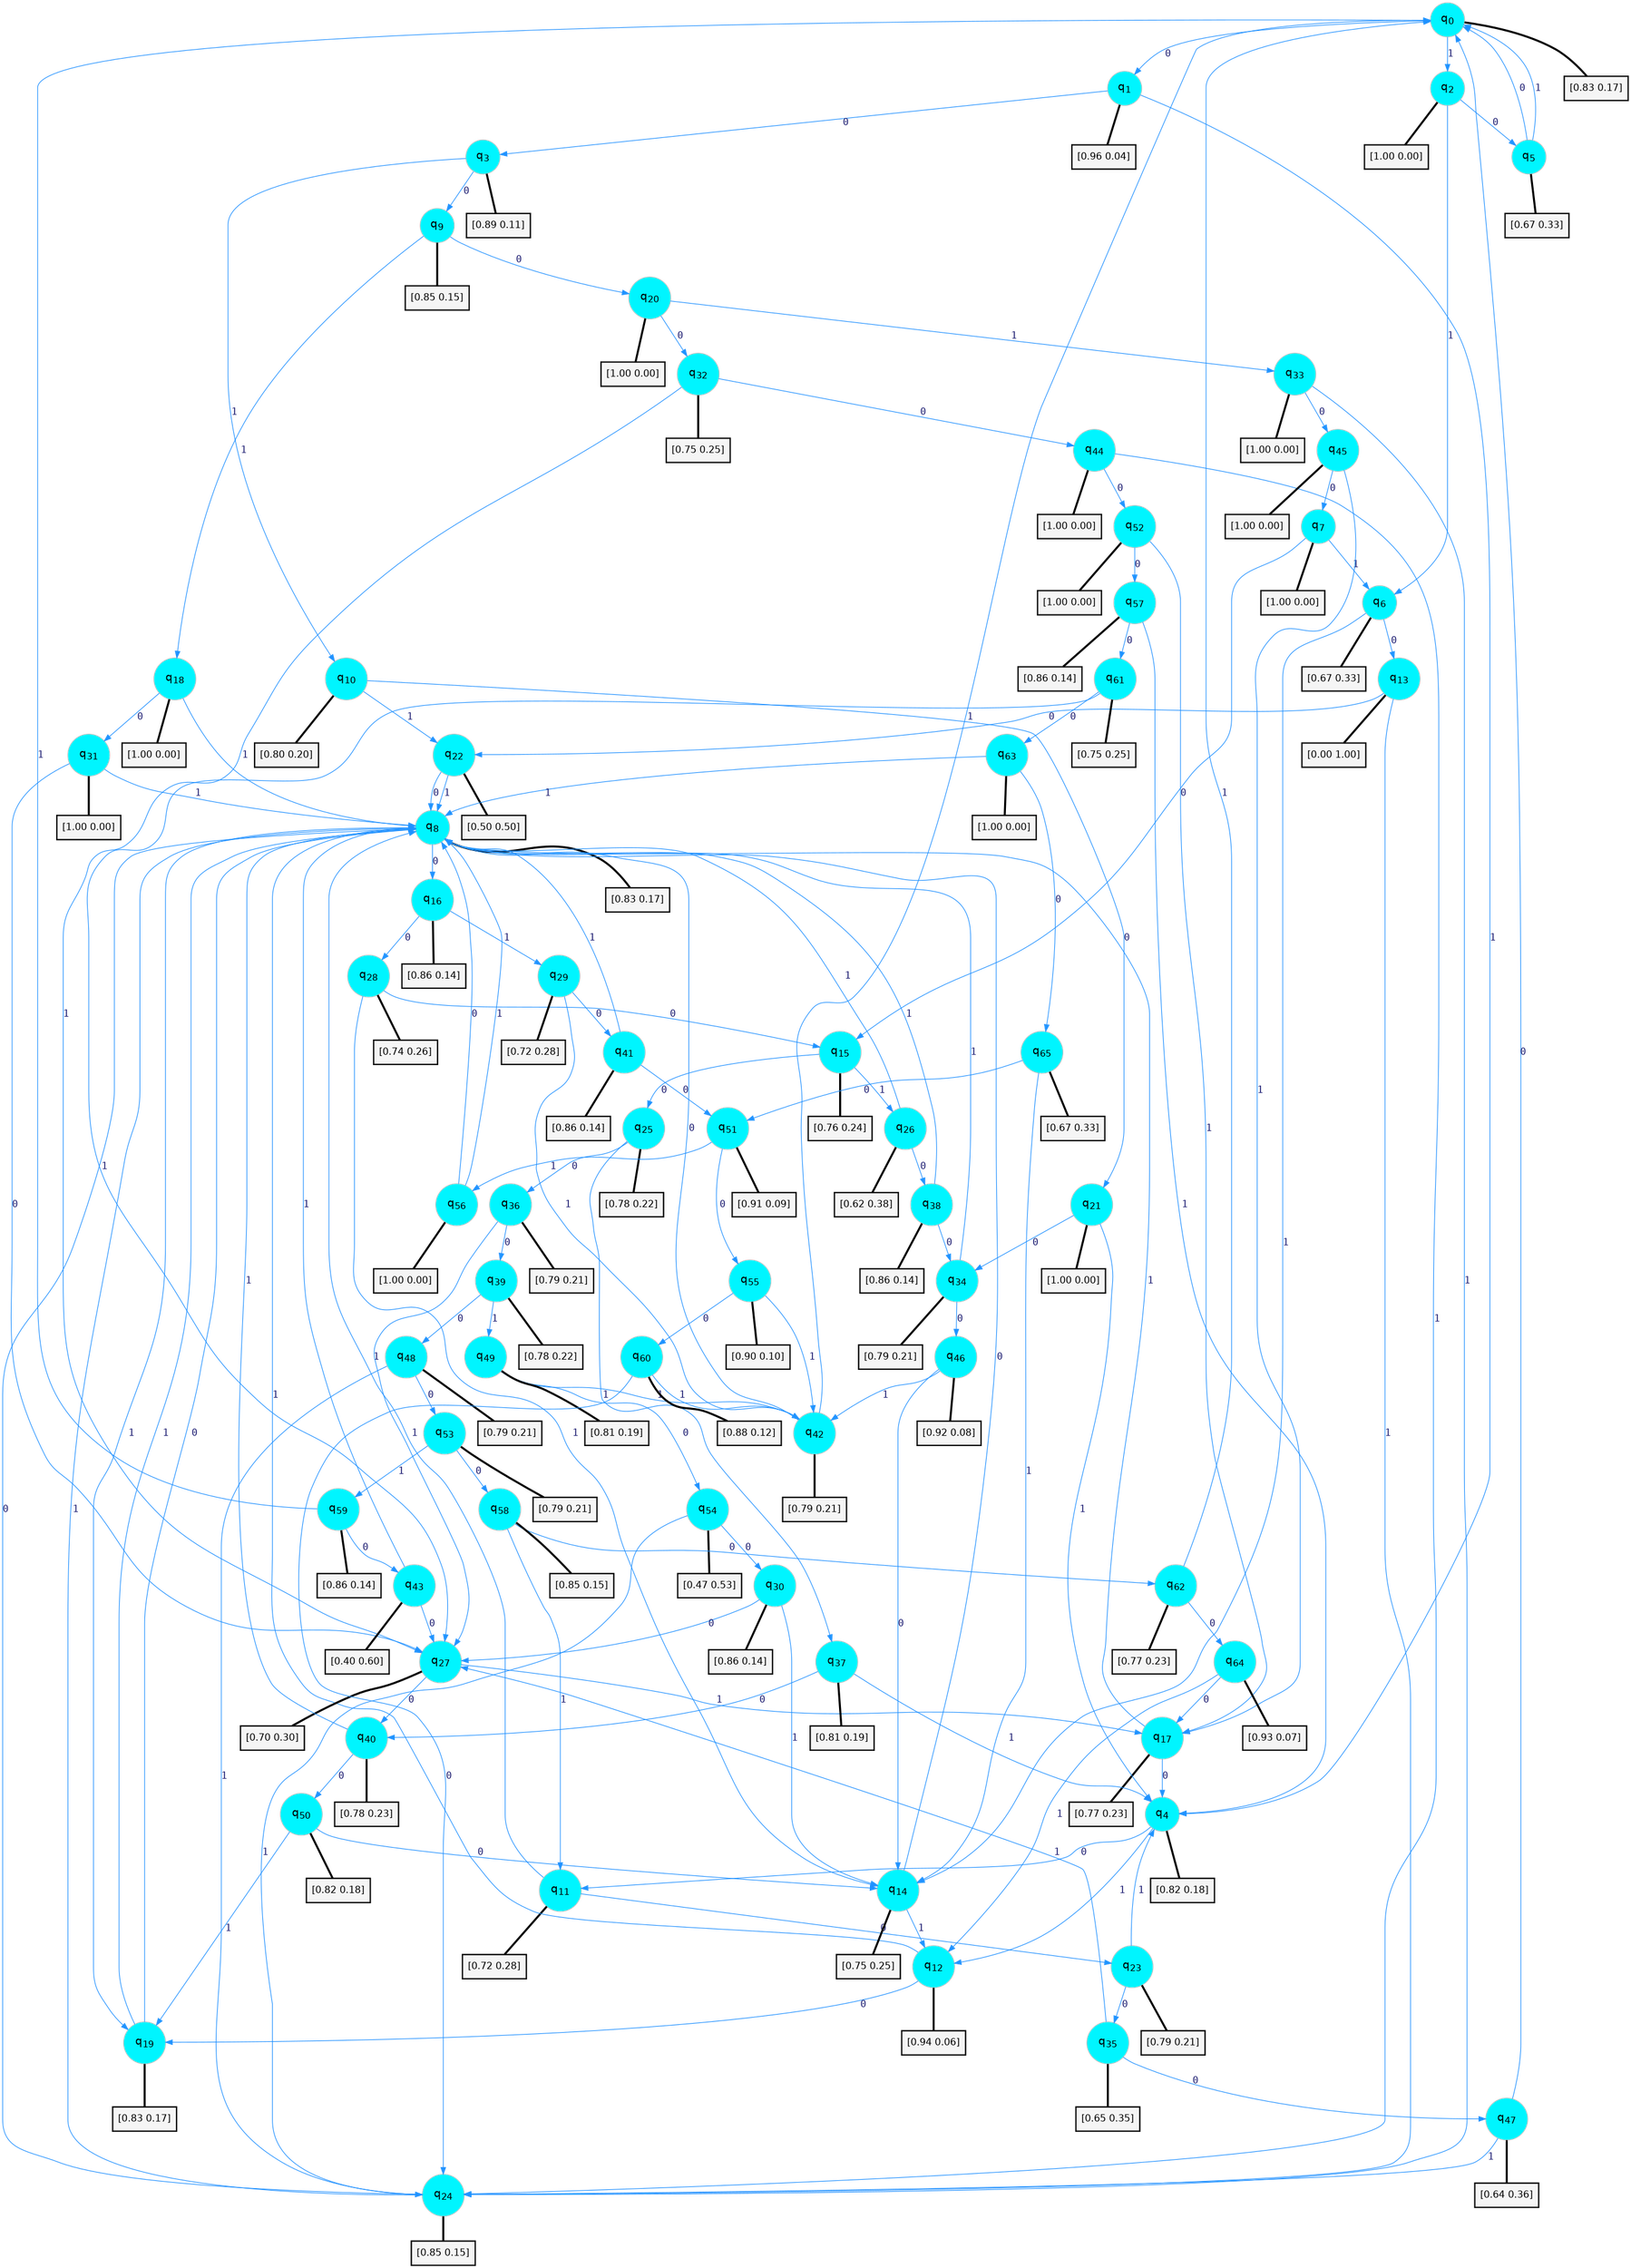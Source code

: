 digraph G {
graph [
bgcolor=transparent, dpi=300, rankdir=TD, size="40,25"];
node [
color=gray, fillcolor=turquoise1, fontcolor=black, fontname=Helvetica, fontsize=16, fontweight=bold, shape=circle, style=filled];
edge [
arrowsize=1, color=dodgerblue1, fontcolor=midnightblue, fontname=courier, fontweight=bold, penwidth=1, style=solid, weight=20];
0[label=<q<SUB>0</SUB>>];
1[label=<q<SUB>1</SUB>>];
2[label=<q<SUB>2</SUB>>];
3[label=<q<SUB>3</SUB>>];
4[label=<q<SUB>4</SUB>>];
5[label=<q<SUB>5</SUB>>];
6[label=<q<SUB>6</SUB>>];
7[label=<q<SUB>7</SUB>>];
8[label=<q<SUB>8</SUB>>];
9[label=<q<SUB>9</SUB>>];
10[label=<q<SUB>10</SUB>>];
11[label=<q<SUB>11</SUB>>];
12[label=<q<SUB>12</SUB>>];
13[label=<q<SUB>13</SUB>>];
14[label=<q<SUB>14</SUB>>];
15[label=<q<SUB>15</SUB>>];
16[label=<q<SUB>16</SUB>>];
17[label=<q<SUB>17</SUB>>];
18[label=<q<SUB>18</SUB>>];
19[label=<q<SUB>19</SUB>>];
20[label=<q<SUB>20</SUB>>];
21[label=<q<SUB>21</SUB>>];
22[label=<q<SUB>22</SUB>>];
23[label=<q<SUB>23</SUB>>];
24[label=<q<SUB>24</SUB>>];
25[label=<q<SUB>25</SUB>>];
26[label=<q<SUB>26</SUB>>];
27[label=<q<SUB>27</SUB>>];
28[label=<q<SUB>28</SUB>>];
29[label=<q<SUB>29</SUB>>];
30[label=<q<SUB>30</SUB>>];
31[label=<q<SUB>31</SUB>>];
32[label=<q<SUB>32</SUB>>];
33[label=<q<SUB>33</SUB>>];
34[label=<q<SUB>34</SUB>>];
35[label=<q<SUB>35</SUB>>];
36[label=<q<SUB>36</SUB>>];
37[label=<q<SUB>37</SUB>>];
38[label=<q<SUB>38</SUB>>];
39[label=<q<SUB>39</SUB>>];
40[label=<q<SUB>40</SUB>>];
41[label=<q<SUB>41</SUB>>];
42[label=<q<SUB>42</SUB>>];
43[label=<q<SUB>43</SUB>>];
44[label=<q<SUB>44</SUB>>];
45[label=<q<SUB>45</SUB>>];
46[label=<q<SUB>46</SUB>>];
47[label=<q<SUB>47</SUB>>];
48[label=<q<SUB>48</SUB>>];
49[label=<q<SUB>49</SUB>>];
50[label=<q<SUB>50</SUB>>];
51[label=<q<SUB>51</SUB>>];
52[label=<q<SUB>52</SUB>>];
53[label=<q<SUB>53</SUB>>];
54[label=<q<SUB>54</SUB>>];
55[label=<q<SUB>55</SUB>>];
56[label=<q<SUB>56</SUB>>];
57[label=<q<SUB>57</SUB>>];
58[label=<q<SUB>58</SUB>>];
59[label=<q<SUB>59</SUB>>];
60[label=<q<SUB>60</SUB>>];
61[label=<q<SUB>61</SUB>>];
62[label=<q<SUB>62</SUB>>];
63[label=<q<SUB>63</SUB>>];
64[label=<q<SUB>64</SUB>>];
65[label=<q<SUB>65</SUB>>];
66[label="[0.83 0.17]", shape=box,fontcolor=black, fontname=Helvetica, fontsize=14, penwidth=2, fillcolor=whitesmoke,color=black];
67[label="[0.96 0.04]", shape=box,fontcolor=black, fontname=Helvetica, fontsize=14, penwidth=2, fillcolor=whitesmoke,color=black];
68[label="[1.00 0.00]", shape=box,fontcolor=black, fontname=Helvetica, fontsize=14, penwidth=2, fillcolor=whitesmoke,color=black];
69[label="[0.89 0.11]", shape=box,fontcolor=black, fontname=Helvetica, fontsize=14, penwidth=2, fillcolor=whitesmoke,color=black];
70[label="[0.82 0.18]", shape=box,fontcolor=black, fontname=Helvetica, fontsize=14, penwidth=2, fillcolor=whitesmoke,color=black];
71[label="[0.67 0.33]", shape=box,fontcolor=black, fontname=Helvetica, fontsize=14, penwidth=2, fillcolor=whitesmoke,color=black];
72[label="[0.67 0.33]", shape=box,fontcolor=black, fontname=Helvetica, fontsize=14, penwidth=2, fillcolor=whitesmoke,color=black];
73[label="[1.00 0.00]", shape=box,fontcolor=black, fontname=Helvetica, fontsize=14, penwidth=2, fillcolor=whitesmoke,color=black];
74[label="[0.83 0.17]", shape=box,fontcolor=black, fontname=Helvetica, fontsize=14, penwidth=2, fillcolor=whitesmoke,color=black];
75[label="[0.85 0.15]", shape=box,fontcolor=black, fontname=Helvetica, fontsize=14, penwidth=2, fillcolor=whitesmoke,color=black];
76[label="[0.80 0.20]", shape=box,fontcolor=black, fontname=Helvetica, fontsize=14, penwidth=2, fillcolor=whitesmoke,color=black];
77[label="[0.72 0.28]", shape=box,fontcolor=black, fontname=Helvetica, fontsize=14, penwidth=2, fillcolor=whitesmoke,color=black];
78[label="[0.94 0.06]", shape=box,fontcolor=black, fontname=Helvetica, fontsize=14, penwidth=2, fillcolor=whitesmoke,color=black];
79[label="[0.00 1.00]", shape=box,fontcolor=black, fontname=Helvetica, fontsize=14, penwidth=2, fillcolor=whitesmoke,color=black];
80[label="[0.75 0.25]", shape=box,fontcolor=black, fontname=Helvetica, fontsize=14, penwidth=2, fillcolor=whitesmoke,color=black];
81[label="[0.76 0.24]", shape=box,fontcolor=black, fontname=Helvetica, fontsize=14, penwidth=2, fillcolor=whitesmoke,color=black];
82[label="[0.86 0.14]", shape=box,fontcolor=black, fontname=Helvetica, fontsize=14, penwidth=2, fillcolor=whitesmoke,color=black];
83[label="[0.77 0.23]", shape=box,fontcolor=black, fontname=Helvetica, fontsize=14, penwidth=2, fillcolor=whitesmoke,color=black];
84[label="[1.00 0.00]", shape=box,fontcolor=black, fontname=Helvetica, fontsize=14, penwidth=2, fillcolor=whitesmoke,color=black];
85[label="[0.83 0.17]", shape=box,fontcolor=black, fontname=Helvetica, fontsize=14, penwidth=2, fillcolor=whitesmoke,color=black];
86[label="[1.00 0.00]", shape=box,fontcolor=black, fontname=Helvetica, fontsize=14, penwidth=2, fillcolor=whitesmoke,color=black];
87[label="[1.00 0.00]", shape=box,fontcolor=black, fontname=Helvetica, fontsize=14, penwidth=2, fillcolor=whitesmoke,color=black];
88[label="[0.50 0.50]", shape=box,fontcolor=black, fontname=Helvetica, fontsize=14, penwidth=2, fillcolor=whitesmoke,color=black];
89[label="[0.79 0.21]", shape=box,fontcolor=black, fontname=Helvetica, fontsize=14, penwidth=2, fillcolor=whitesmoke,color=black];
90[label="[0.85 0.15]", shape=box,fontcolor=black, fontname=Helvetica, fontsize=14, penwidth=2, fillcolor=whitesmoke,color=black];
91[label="[0.78 0.22]", shape=box,fontcolor=black, fontname=Helvetica, fontsize=14, penwidth=2, fillcolor=whitesmoke,color=black];
92[label="[0.62 0.38]", shape=box,fontcolor=black, fontname=Helvetica, fontsize=14, penwidth=2, fillcolor=whitesmoke,color=black];
93[label="[0.70 0.30]", shape=box,fontcolor=black, fontname=Helvetica, fontsize=14, penwidth=2, fillcolor=whitesmoke,color=black];
94[label="[0.74 0.26]", shape=box,fontcolor=black, fontname=Helvetica, fontsize=14, penwidth=2, fillcolor=whitesmoke,color=black];
95[label="[0.72 0.28]", shape=box,fontcolor=black, fontname=Helvetica, fontsize=14, penwidth=2, fillcolor=whitesmoke,color=black];
96[label="[0.86 0.14]", shape=box,fontcolor=black, fontname=Helvetica, fontsize=14, penwidth=2, fillcolor=whitesmoke,color=black];
97[label="[1.00 0.00]", shape=box,fontcolor=black, fontname=Helvetica, fontsize=14, penwidth=2, fillcolor=whitesmoke,color=black];
98[label="[0.75 0.25]", shape=box,fontcolor=black, fontname=Helvetica, fontsize=14, penwidth=2, fillcolor=whitesmoke,color=black];
99[label="[1.00 0.00]", shape=box,fontcolor=black, fontname=Helvetica, fontsize=14, penwidth=2, fillcolor=whitesmoke,color=black];
100[label="[0.79 0.21]", shape=box,fontcolor=black, fontname=Helvetica, fontsize=14, penwidth=2, fillcolor=whitesmoke,color=black];
101[label="[0.65 0.35]", shape=box,fontcolor=black, fontname=Helvetica, fontsize=14, penwidth=2, fillcolor=whitesmoke,color=black];
102[label="[0.79 0.21]", shape=box,fontcolor=black, fontname=Helvetica, fontsize=14, penwidth=2, fillcolor=whitesmoke,color=black];
103[label="[0.81 0.19]", shape=box,fontcolor=black, fontname=Helvetica, fontsize=14, penwidth=2, fillcolor=whitesmoke,color=black];
104[label="[0.86 0.14]", shape=box,fontcolor=black, fontname=Helvetica, fontsize=14, penwidth=2, fillcolor=whitesmoke,color=black];
105[label="[0.78 0.22]", shape=box,fontcolor=black, fontname=Helvetica, fontsize=14, penwidth=2, fillcolor=whitesmoke,color=black];
106[label="[0.78 0.23]", shape=box,fontcolor=black, fontname=Helvetica, fontsize=14, penwidth=2, fillcolor=whitesmoke,color=black];
107[label="[0.86 0.14]", shape=box,fontcolor=black, fontname=Helvetica, fontsize=14, penwidth=2, fillcolor=whitesmoke,color=black];
108[label="[0.79 0.21]", shape=box,fontcolor=black, fontname=Helvetica, fontsize=14, penwidth=2, fillcolor=whitesmoke,color=black];
109[label="[0.40 0.60]", shape=box,fontcolor=black, fontname=Helvetica, fontsize=14, penwidth=2, fillcolor=whitesmoke,color=black];
110[label="[1.00 0.00]", shape=box,fontcolor=black, fontname=Helvetica, fontsize=14, penwidth=2, fillcolor=whitesmoke,color=black];
111[label="[1.00 0.00]", shape=box,fontcolor=black, fontname=Helvetica, fontsize=14, penwidth=2, fillcolor=whitesmoke,color=black];
112[label="[0.92 0.08]", shape=box,fontcolor=black, fontname=Helvetica, fontsize=14, penwidth=2, fillcolor=whitesmoke,color=black];
113[label="[0.64 0.36]", shape=box,fontcolor=black, fontname=Helvetica, fontsize=14, penwidth=2, fillcolor=whitesmoke,color=black];
114[label="[0.79 0.21]", shape=box,fontcolor=black, fontname=Helvetica, fontsize=14, penwidth=2, fillcolor=whitesmoke,color=black];
115[label="[0.81 0.19]", shape=box,fontcolor=black, fontname=Helvetica, fontsize=14, penwidth=2, fillcolor=whitesmoke,color=black];
116[label="[0.82 0.18]", shape=box,fontcolor=black, fontname=Helvetica, fontsize=14, penwidth=2, fillcolor=whitesmoke,color=black];
117[label="[0.91 0.09]", shape=box,fontcolor=black, fontname=Helvetica, fontsize=14, penwidth=2, fillcolor=whitesmoke,color=black];
118[label="[1.00 0.00]", shape=box,fontcolor=black, fontname=Helvetica, fontsize=14, penwidth=2, fillcolor=whitesmoke,color=black];
119[label="[0.79 0.21]", shape=box,fontcolor=black, fontname=Helvetica, fontsize=14, penwidth=2, fillcolor=whitesmoke,color=black];
120[label="[0.47 0.53]", shape=box,fontcolor=black, fontname=Helvetica, fontsize=14, penwidth=2, fillcolor=whitesmoke,color=black];
121[label="[0.90 0.10]", shape=box,fontcolor=black, fontname=Helvetica, fontsize=14, penwidth=2, fillcolor=whitesmoke,color=black];
122[label="[1.00 0.00]", shape=box,fontcolor=black, fontname=Helvetica, fontsize=14, penwidth=2, fillcolor=whitesmoke,color=black];
123[label="[0.86 0.14]", shape=box,fontcolor=black, fontname=Helvetica, fontsize=14, penwidth=2, fillcolor=whitesmoke,color=black];
124[label="[0.85 0.15]", shape=box,fontcolor=black, fontname=Helvetica, fontsize=14, penwidth=2, fillcolor=whitesmoke,color=black];
125[label="[0.86 0.14]", shape=box,fontcolor=black, fontname=Helvetica, fontsize=14, penwidth=2, fillcolor=whitesmoke,color=black];
126[label="[0.88 0.12]", shape=box,fontcolor=black, fontname=Helvetica, fontsize=14, penwidth=2, fillcolor=whitesmoke,color=black];
127[label="[0.75 0.25]", shape=box,fontcolor=black, fontname=Helvetica, fontsize=14, penwidth=2, fillcolor=whitesmoke,color=black];
128[label="[0.77 0.23]", shape=box,fontcolor=black, fontname=Helvetica, fontsize=14, penwidth=2, fillcolor=whitesmoke,color=black];
129[label="[1.00 0.00]", shape=box,fontcolor=black, fontname=Helvetica, fontsize=14, penwidth=2, fillcolor=whitesmoke,color=black];
130[label="[0.93 0.07]", shape=box,fontcolor=black, fontname=Helvetica, fontsize=14, penwidth=2, fillcolor=whitesmoke,color=black];
131[label="[0.67 0.33]", shape=box,fontcolor=black, fontname=Helvetica, fontsize=14, penwidth=2, fillcolor=whitesmoke,color=black];
0->1 [label=0];
0->2 [label=1];
0->66 [arrowhead=none, penwidth=3,color=black];
1->3 [label=0];
1->4 [label=1];
1->67 [arrowhead=none, penwidth=3,color=black];
2->5 [label=0];
2->6 [label=1];
2->68 [arrowhead=none, penwidth=3,color=black];
3->9 [label=0];
3->10 [label=1];
3->69 [arrowhead=none, penwidth=3,color=black];
4->11 [label=0];
4->12 [label=1];
4->70 [arrowhead=none, penwidth=3,color=black];
5->0 [label=0];
5->0 [label=1];
5->71 [arrowhead=none, penwidth=3,color=black];
6->13 [label=0];
6->14 [label=1];
6->72 [arrowhead=none, penwidth=3,color=black];
7->15 [label=0];
7->6 [label=1];
7->73 [arrowhead=none, penwidth=3,color=black];
8->16 [label=0];
8->19 [label=1];
8->74 [arrowhead=none, penwidth=3,color=black];
9->20 [label=0];
9->18 [label=1];
9->75 [arrowhead=none, penwidth=3,color=black];
10->21 [label=0];
10->22 [label=1];
10->76 [arrowhead=none, penwidth=3,color=black];
11->23 [label=0];
11->8 [label=1];
11->77 [arrowhead=none, penwidth=3,color=black];
12->19 [label=0];
12->8 [label=1];
12->78 [arrowhead=none, penwidth=3,color=black];
13->22 [label=0];
13->24 [label=1];
13->79 [arrowhead=none, penwidth=3,color=black];
14->8 [label=0];
14->12 [label=1];
14->80 [arrowhead=none, penwidth=3,color=black];
15->25 [label=0];
15->26 [label=1];
15->81 [arrowhead=none, penwidth=3,color=black];
16->28 [label=0];
16->29 [label=1];
16->82 [arrowhead=none, penwidth=3,color=black];
17->4 [label=0];
17->8 [label=1];
17->83 [arrowhead=none, penwidth=3,color=black];
18->31 [label=0];
18->8 [label=1];
18->84 [arrowhead=none, penwidth=3,color=black];
19->8 [label=0];
19->8 [label=1];
19->85 [arrowhead=none, penwidth=3,color=black];
20->32 [label=0];
20->33 [label=1];
20->86 [arrowhead=none, penwidth=3,color=black];
21->34 [label=0];
21->4 [label=1];
21->87 [arrowhead=none, penwidth=3,color=black];
22->8 [label=0];
22->8 [label=1];
22->88 [arrowhead=none, penwidth=3,color=black];
23->35 [label=0];
23->4 [label=1];
23->89 [arrowhead=none, penwidth=3,color=black];
24->8 [label=0];
24->8 [label=1];
24->90 [arrowhead=none, penwidth=3,color=black];
25->36 [label=0];
25->37 [label=1];
25->91 [arrowhead=none, penwidth=3,color=black];
26->38 [label=0];
26->8 [label=1];
26->92 [arrowhead=none, penwidth=3,color=black];
27->40 [label=0];
27->17 [label=1];
27->93 [arrowhead=none, penwidth=3,color=black];
28->15 [label=0];
28->14 [label=1];
28->94 [arrowhead=none, penwidth=3,color=black];
29->41 [label=0];
29->42 [label=1];
29->95 [arrowhead=none, penwidth=3,color=black];
30->27 [label=0];
30->14 [label=1];
30->96 [arrowhead=none, penwidth=3,color=black];
31->27 [label=0];
31->8 [label=1];
31->97 [arrowhead=none, penwidth=3,color=black];
32->44 [label=0];
32->27 [label=1];
32->98 [arrowhead=none, penwidth=3,color=black];
33->45 [label=0];
33->24 [label=1];
33->99 [arrowhead=none, penwidth=3,color=black];
34->46 [label=0];
34->8 [label=1];
34->100 [arrowhead=none, penwidth=3,color=black];
35->47 [label=0];
35->27 [label=1];
35->101 [arrowhead=none, penwidth=3,color=black];
36->39 [label=0];
36->27 [label=1];
36->102 [arrowhead=none, penwidth=3,color=black];
37->40 [label=0];
37->4 [label=1];
37->103 [arrowhead=none, penwidth=3,color=black];
38->34 [label=0];
38->8 [label=1];
38->104 [arrowhead=none, penwidth=3,color=black];
39->48 [label=0];
39->49 [label=1];
39->105 [arrowhead=none, penwidth=3,color=black];
40->50 [label=0];
40->8 [label=1];
40->106 [arrowhead=none, penwidth=3,color=black];
41->51 [label=0];
41->8 [label=1];
41->107 [arrowhead=none, penwidth=3,color=black];
42->8 [label=0];
42->0 [label=1];
42->108 [arrowhead=none, penwidth=3,color=black];
43->27 [label=0];
43->8 [label=1];
43->109 [arrowhead=none, penwidth=3,color=black];
44->52 [label=0];
44->24 [label=1];
44->110 [arrowhead=none, penwidth=3,color=black];
45->7 [label=0];
45->17 [label=1];
45->111 [arrowhead=none, penwidth=3,color=black];
46->14 [label=0];
46->42 [label=1];
46->112 [arrowhead=none, penwidth=3,color=black];
47->0 [label=0];
47->24 [label=1];
47->113 [arrowhead=none, penwidth=3,color=black];
48->53 [label=0];
48->24 [label=1];
48->114 [arrowhead=none, penwidth=3,color=black];
49->54 [label=0];
49->42 [label=1];
49->115 [arrowhead=none, penwidth=3,color=black];
50->14 [label=0];
50->19 [label=1];
50->116 [arrowhead=none, penwidth=3,color=black];
51->55 [label=0];
51->56 [label=1];
51->117 [arrowhead=none, penwidth=3,color=black];
52->57 [label=0];
52->17 [label=1];
52->118 [arrowhead=none, penwidth=3,color=black];
53->58 [label=0];
53->59 [label=1];
53->119 [arrowhead=none, penwidth=3,color=black];
54->30 [label=0];
54->24 [label=1];
54->120 [arrowhead=none, penwidth=3,color=black];
55->60 [label=0];
55->42 [label=1];
55->121 [arrowhead=none, penwidth=3,color=black];
56->8 [label=0];
56->8 [label=1];
56->122 [arrowhead=none, penwidth=3,color=black];
57->61 [label=0];
57->4 [label=1];
57->123 [arrowhead=none, penwidth=3,color=black];
58->62 [label=0];
58->11 [label=1];
58->124 [arrowhead=none, penwidth=3,color=black];
59->43 [label=0];
59->0 [label=1];
59->125 [arrowhead=none, penwidth=3,color=black];
60->24 [label=0];
60->42 [label=1];
60->126 [arrowhead=none, penwidth=3,color=black];
61->63 [label=0];
61->27 [label=1];
61->127 [arrowhead=none, penwidth=3,color=black];
62->64 [label=0];
62->0 [label=1];
62->128 [arrowhead=none, penwidth=3,color=black];
63->65 [label=0];
63->8 [label=1];
63->129 [arrowhead=none, penwidth=3,color=black];
64->17 [label=0];
64->12 [label=1];
64->130 [arrowhead=none, penwidth=3,color=black];
65->51 [label=0];
65->14 [label=1];
65->131 [arrowhead=none, penwidth=3,color=black];
}
